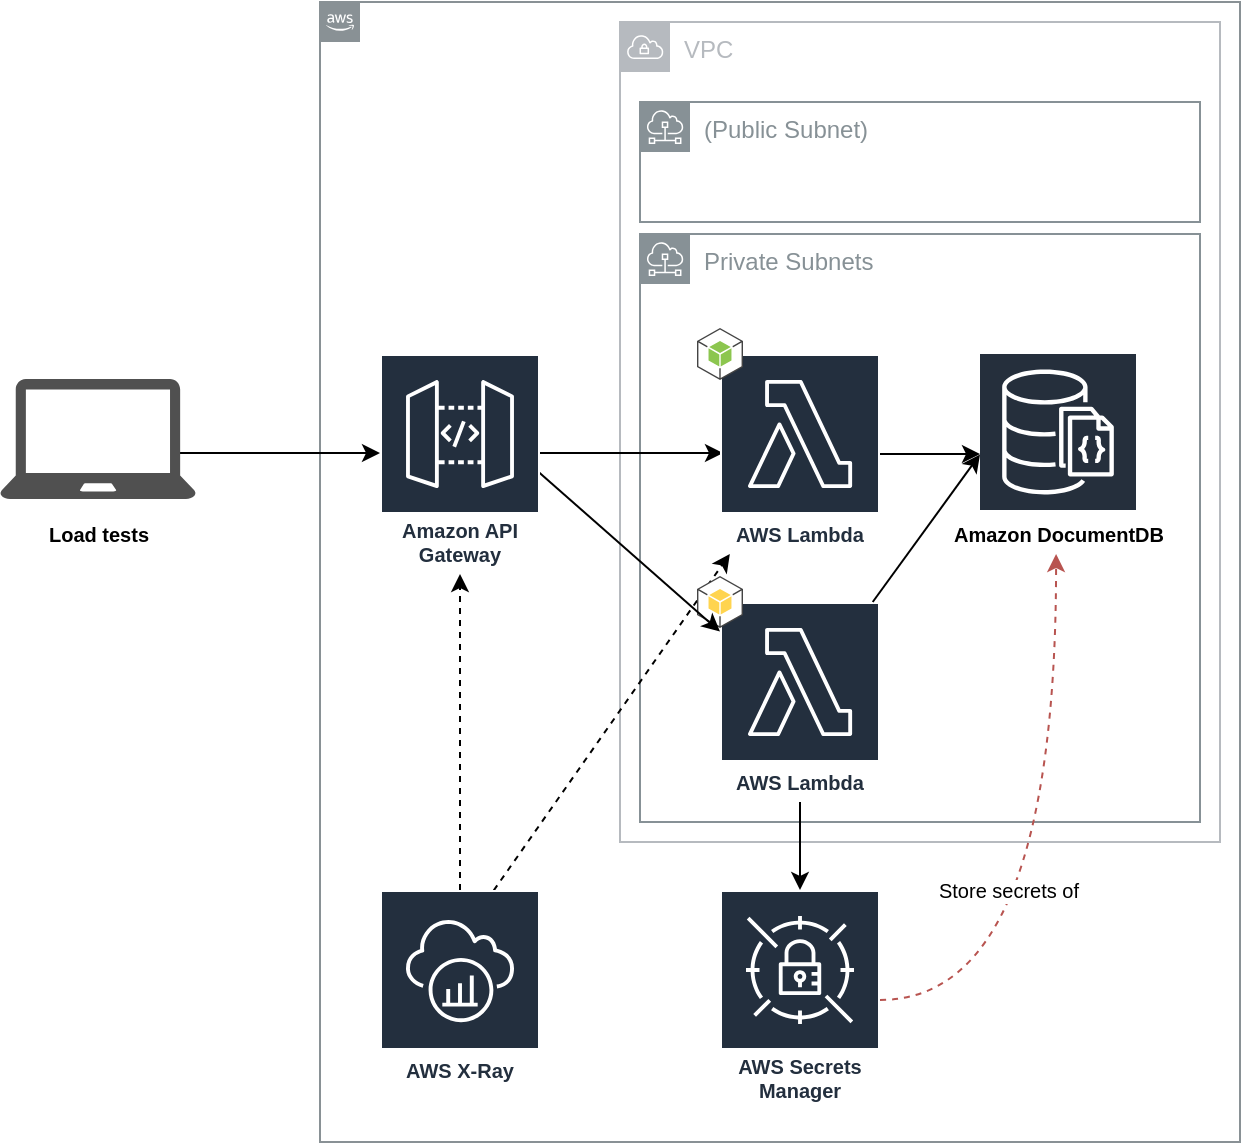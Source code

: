 <mxfile version="10.9.7" type="device"><diagram id="0BN8elNp36sQqVUSy3JW" name="Page-1"><mxGraphModel dx="946" dy="576" grid="1" gridSize="10" guides="1" tooltips="1" connect="1" arrows="1" fold="1" page="1" pageScale="1" pageWidth="1654" pageHeight="1169" math="0" shadow="0"><root><mxCell id="0"/><mxCell id="1" parent="0"/><mxCell id="W7jU7klpN1e_hzdR3-s9-3" value="Private Subnets" style="outlineConnect=0;gradientColor=none;html=1;whiteSpace=wrap;fontSize=12;fontStyle=0;shape=mxgraph.aws4.group;grIcon=mxgraph.aws4.group_subnet;strokeColor=#879196;fillColor=none;verticalAlign=top;align=left;spacingLeft=30;fontColor=#879196;dashed=0;" vertex="1" parent="1"><mxGeometry x="520" y="146" width="280" height="294" as="geometry"/></mxCell><mxCell id="W7jU7klpN1e_hzdR3-s9-5" value="(Public Subnet)" style="outlineConnect=0;gradientColor=none;html=1;whiteSpace=wrap;fontSize=12;fontStyle=0;shape=mxgraph.aws4.group;grIcon=mxgraph.aws4.group_subnet;strokeColor=#879196;fillColor=none;verticalAlign=top;align=left;spacingLeft=30;fontColor=#879196;dashed=0;" vertex="1" parent="1"><mxGeometry x="520" y="80" width="280" height="60" as="geometry"/></mxCell><mxCell id="W7jU7klpN1e_hzdR3-s9-4" value="VPC" style="outlineConnect=0;gradientColor=none;html=1;whiteSpace=wrap;fontSize=12;fontStyle=0;shape=mxgraph.aws4.group;grIcon=mxgraph.aws4.group_vpc;strokeColor=#B6BABF;fillColor=none;verticalAlign=top;align=left;spacingLeft=30;fontColor=#B6BABF;dashed=0;" vertex="1" parent="1"><mxGeometry x="510" y="40" width="300" height="410" as="geometry"/></mxCell><mxCell id="W7jU7klpN1e_hzdR3-s9-34" value="" style="rounded=0;orthogonalLoop=1;jettySize=auto;html=1;fontSize=10;" edge="1" parent="1"><mxGeometry relative="1" as="geometry"><mxPoint x="458.5" y="255.5" as="sourcePoint"/><mxPoint x="561.5" y="255.5" as="targetPoint"/></mxGeometry></mxCell><mxCell id="W7jU7klpN1e_hzdR3-s9-31" value="" style="whiteSpace=wrap;html=1;fillColor=none;gradientColor=none;fontSize=10;strokeColor=#899195;" vertex="1" parent="1"><mxGeometry x="360" y="30" width="460" height="570" as="geometry"/></mxCell><mxCell id="W7jU7klpN1e_hzdR3-s9-24" value="" style="rounded=0;orthogonalLoop=1;jettySize=auto;html=1;fontSize=10;dashed=1;" edge="1" parent="1" target="W7jU7klpN1e_hzdR3-s9-11"><mxGeometry relative="1" as="geometry"><mxPoint x="440" y="484" as="sourcePoint"/><mxPoint x="440" y="326" as="targetPoint"/></mxGeometry></mxCell><mxCell id="W7jU7klpN1e_hzdR3-s9-6" value="AWS Secrets Manager" style="outlineConnect=0;fontColor=#232F3E;gradientColor=none;strokeColor=#ffffff;fillColor=#232F3E;dashed=0;verticalLabelPosition=middle;verticalAlign=bottom;align=center;html=1;whiteSpace=wrap;fontSize=10;fontStyle=1;spacing=3;shape=mxgraph.aws4.productIcon;prIcon=mxgraph.aws4.secrets_manager;" vertex="1" parent="1"><mxGeometry x="560" y="474" width="80" height="110" as="geometry"/></mxCell><mxCell id="W7jU7klpN1e_hzdR3-s9-13" value="" style="group" vertex="1" connectable="0" parent="1"><mxGeometry x="690" y="206" width="78" height="145" as="geometry"/></mxCell><mxCell id="W7jU7klpN1e_hzdR3-s9-7" value="" style="outlineConnect=0;fontColor=#232F3E;gradientColor=none;gradientDirection=north;fillColor=#252f3c;strokeColor=#ffffff;dashed=0;verticalLabelPosition=bottom;verticalAlign=top;align=center;html=1;fontSize=12;fontStyle=0;aspect=fixed;shape=mxgraph.aws4.resourceIcon;resIcon=mxgraph.aws4.documentdb_with_mongodb_compatibility;" vertex="1" parent="W7jU7klpN1e_hzdR3-s9-13"><mxGeometry width="78" height="78" as="geometry"/></mxCell><mxCell id="W7jU7klpN1e_hzdR3-s9-8" value="&lt;span style=&quot;font-size: 10px&quot;&gt;Amazon DocumentDB&lt;/span&gt;" style="text;html=1;resizable=0;autosize=1;align=center;verticalAlign=middle;points=[];fillColor=none;strokeColor=none;rounded=0;fontSize=10;fontStyle=1;direction=south;" vertex="1" parent="W7jU7klpN1e_hzdR3-s9-13"><mxGeometry x="-21" y="80" width="120" height="20" as="geometry"/></mxCell><mxCell id="W7jU7klpN1e_hzdR3-s9-19" value="" style="rounded=0;orthogonalLoop=1;jettySize=auto;html=1;fontSize=10;" edge="1" parent="1"><mxGeometry relative="1" as="geometry"><mxPoint x="287" y="255.5" as="sourcePoint"/><mxPoint x="390" y="255.5" as="targetPoint"/></mxGeometry></mxCell><mxCell id="W7jU7klpN1e_hzdR3-s9-15" value="AWS X-Ray" style="outlineConnect=0;fontColor=#232F3E;gradientColor=none;strokeColor=#ffffff;fillColor=#232F3E;dashed=0;verticalLabelPosition=middle;verticalAlign=bottom;align=center;html=1;whiteSpace=wrap;fontSize=10;fontStyle=1;spacing=3;shape=mxgraph.aws4.productIcon;prIcon=mxgraph.aws4.xray;" vertex="1" parent="1"><mxGeometry x="390" y="474" width="80" height="100" as="geometry"/></mxCell><mxCell id="W7jU7klpN1e_hzdR3-s9-16" value="AWS Lambda" style="outlineConnect=0;fontColor=#232F3E;gradientColor=none;strokeColor=#ffffff;fillColor=#232F3E;dashed=0;verticalLabelPosition=middle;verticalAlign=bottom;align=center;html=1;whiteSpace=wrap;fontSize=10;fontStyle=1;spacing=3;shape=mxgraph.aws4.productIcon;prIcon=mxgraph.aws4.lambda;" vertex="1" parent="1"><mxGeometry x="560" y="330" width="80" height="100" as="geometry"/></mxCell><mxCell id="W7jU7klpN1e_hzdR3-s9-18" value="" style="outlineConnect=0;dashed=0;verticalLabelPosition=bottom;verticalAlign=top;align=center;html=1;shape=mxgraph.aws3.android;fillColor=#FFD44F;gradientColor=none;fontSize=10;" vertex="1" parent="1"><mxGeometry x="548.5" y="317" width="23" height="26" as="geometry"/></mxCell><mxCell id="W7jU7klpN1e_hzdR3-s9-20" value="" style="rounded=0;orthogonalLoop=1;jettySize=auto;html=1;fontSize=10;" edge="1" parent="1"><mxGeometry relative="1" as="geometry"><mxPoint x="587" y="256" as="sourcePoint"/><mxPoint x="690" y="256" as="targetPoint"/></mxGeometry></mxCell><mxCell id="W7jU7klpN1e_hzdR3-s9-11" value="AWS Lambda" style="outlineConnect=0;fontColor=#232F3E;gradientColor=none;strokeColor=#ffffff;fillColor=#232F3E;dashed=0;verticalLabelPosition=middle;verticalAlign=bottom;align=center;html=1;whiteSpace=wrap;fontSize=10;fontStyle=1;spacing=3;shape=mxgraph.aws4.productIcon;prIcon=mxgraph.aws4.lambda;" vertex="1" parent="1"><mxGeometry x="560" y="206" width="80" height="100" as="geometry"/></mxCell><mxCell id="W7jU7klpN1e_hzdR3-s9-17" value="" style="outlineConnect=0;dashed=0;verticalLabelPosition=bottom;verticalAlign=top;align=center;html=1;shape=mxgraph.aws3.android;fillColor=#8CC64F;gradientColor=none;fontSize=10;" vertex="1" parent="1"><mxGeometry x="548.5" y="193" width="23" height="26" as="geometry"/></mxCell><mxCell id="W7jU7klpN1e_hzdR3-s9-21" value="" style="rounded=0;orthogonalLoop=1;jettySize=auto;html=1;fontSize=10;" edge="1" parent="1" source="W7jU7klpN1e_hzdR3-s9-16"><mxGeometry relative="1" as="geometry"><mxPoint x="597" y="271" as="sourcePoint"/><mxPoint x="690" y="256.205" as="targetPoint"/></mxGeometry></mxCell><mxCell id="W7jU7klpN1e_hzdR3-s9-22" value="" style="rounded=0;orthogonalLoop=1;jettySize=auto;html=1;fontSize=10;" edge="1" parent="1" target="W7jU7klpN1e_hzdR3-s9-16"><mxGeometry relative="1" as="geometry"><mxPoint x="458.5" y="255.5" as="sourcePoint"/><mxPoint x="561.5" y="255.5" as="targetPoint"/></mxGeometry></mxCell><mxCell id="W7jU7klpN1e_hzdR3-s9-14" value="Amazon API Gateway" style="outlineConnect=0;fontColor=#232F3E;gradientColor=none;strokeColor=#ffffff;fillColor=#232F3E;dashed=0;verticalLabelPosition=middle;verticalAlign=bottom;align=center;html=1;whiteSpace=wrap;fontSize=10;fontStyle=1;spacing=3;shape=mxgraph.aws4.productIcon;prIcon=mxgraph.aws4.api_gateway;" vertex="1" parent="1"><mxGeometry x="390" y="206" width="80" height="110" as="geometry"/></mxCell><mxCell id="W7jU7klpN1e_hzdR3-s9-23" value="" style="rounded=0;orthogonalLoop=1;jettySize=auto;html=1;fontSize=10;dashed=1;" edge="1" parent="1" source="W7jU7klpN1e_hzdR3-s9-15" target="W7jU7klpN1e_hzdR3-s9-14"><mxGeometry relative="1" as="geometry"><mxPoint x="468.5" y="265.5" as="sourcePoint"/><mxPoint x="570" y="354.806" as="targetPoint"/></mxGeometry></mxCell><mxCell id="W7jU7klpN1e_hzdR3-s9-25" value="" style="rounded=0;orthogonalLoop=1;jettySize=auto;html=1;fontSize=10;dashed=1;edgeStyle=orthogonalEdgeStyle;curved=1;entryX=1;entryY=0.508;entryDx=0;entryDy=0;entryPerimeter=0;fillColor=#f8cecc;strokeColor=#b85450;" edge="1" parent="1" source="W7jU7klpN1e_hzdR3-s9-6" target="W7jU7klpN1e_hzdR3-s9-8"><mxGeometry relative="1" as="geometry"><mxPoint x="666.5" y="558" as="sourcePoint"/><mxPoint x="729" y="310" as="targetPoint"/></mxGeometry></mxCell><mxCell id="W7jU7klpN1e_hzdR3-s9-28" value="Store secrets of" style="text;html=1;resizable=0;points=[];align=center;verticalAlign=middle;labelBackgroundColor=#ffffff;fontSize=10;" vertex="1" connectable="0" parent="W7jU7klpN1e_hzdR3-s9-25"><mxGeometry x="-0.08" y="24" relative="1" as="geometry"><mxPoint as="offset"/></mxGeometry></mxCell><mxCell id="W7jU7klpN1e_hzdR3-s9-29" value="" style="rounded=0;orthogonalLoop=1;jettySize=auto;html=1;fontSize=10;" edge="1" parent="1" source="W7jU7klpN1e_hzdR3-s9-16" target="W7jU7klpN1e_hzdR3-s9-6"><mxGeometry relative="1" as="geometry"><mxPoint x="646.35" y="340" as="sourcePoint"/><mxPoint x="700" y="266.205" as="targetPoint"/></mxGeometry></mxCell><mxCell id="W7jU7klpN1e_hzdR3-s9-30" value="" style="pointerEvents=1;shadow=0;dashed=0;html=1;strokeColor=none;fillColor=#505050;labelPosition=center;verticalLabelPosition=bottom;verticalAlign=top;outlineConnect=0;align=center;shape=mxgraph.office.devices.laptop;fontSize=10;" vertex="1" parent="1"><mxGeometry x="200" y="218.5" width="98" height="60" as="geometry"/></mxCell><mxCell id="W7jU7klpN1e_hzdR3-s9-32" value="" style="outlineConnect=0;dashed=0;verticalLabelPosition=bottom;verticalAlign=top;align=center;html=1;shape=mxgraph.aws3.cloud_2;fillColor=#899195;gradientColor=none;fontSize=10;" vertex="1" parent="1"><mxGeometry x="360" y="30" width="20" height="20" as="geometry"/></mxCell><mxCell id="W7jU7klpN1e_hzdR3-s9-33" value="&lt;span style=&quot;font-size: 10px&quot;&gt;Load tests&lt;/span&gt;" style="text;html=1;resizable=0;autosize=1;align=center;verticalAlign=middle;points=[];fillColor=none;strokeColor=none;rounded=0;fontSize=10;fontStyle=1;direction=south;" vertex="1" parent="1"><mxGeometry x="219" y="286" width="60" height="20" as="geometry"/></mxCell></root></mxGraphModel></diagram></mxfile>